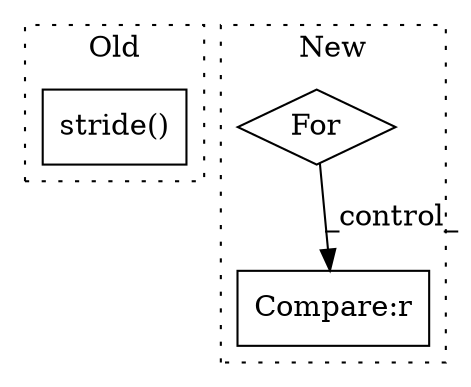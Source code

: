 digraph G {
subgraph cluster0 {
1 [label="stride()" a="75" s="25183" l="10" shape="box"];
label = "Old";
style="dotted";
}
subgraph cluster1 {
2 [label="For" a="107" s="25609,25628" l="4,14" shape="diamond"];
3 [label="Compare:r" a="40" s="26026" l="27" shape="box"];
label = "New";
style="dotted";
}
2 -> 3 [label="_control_"];
}